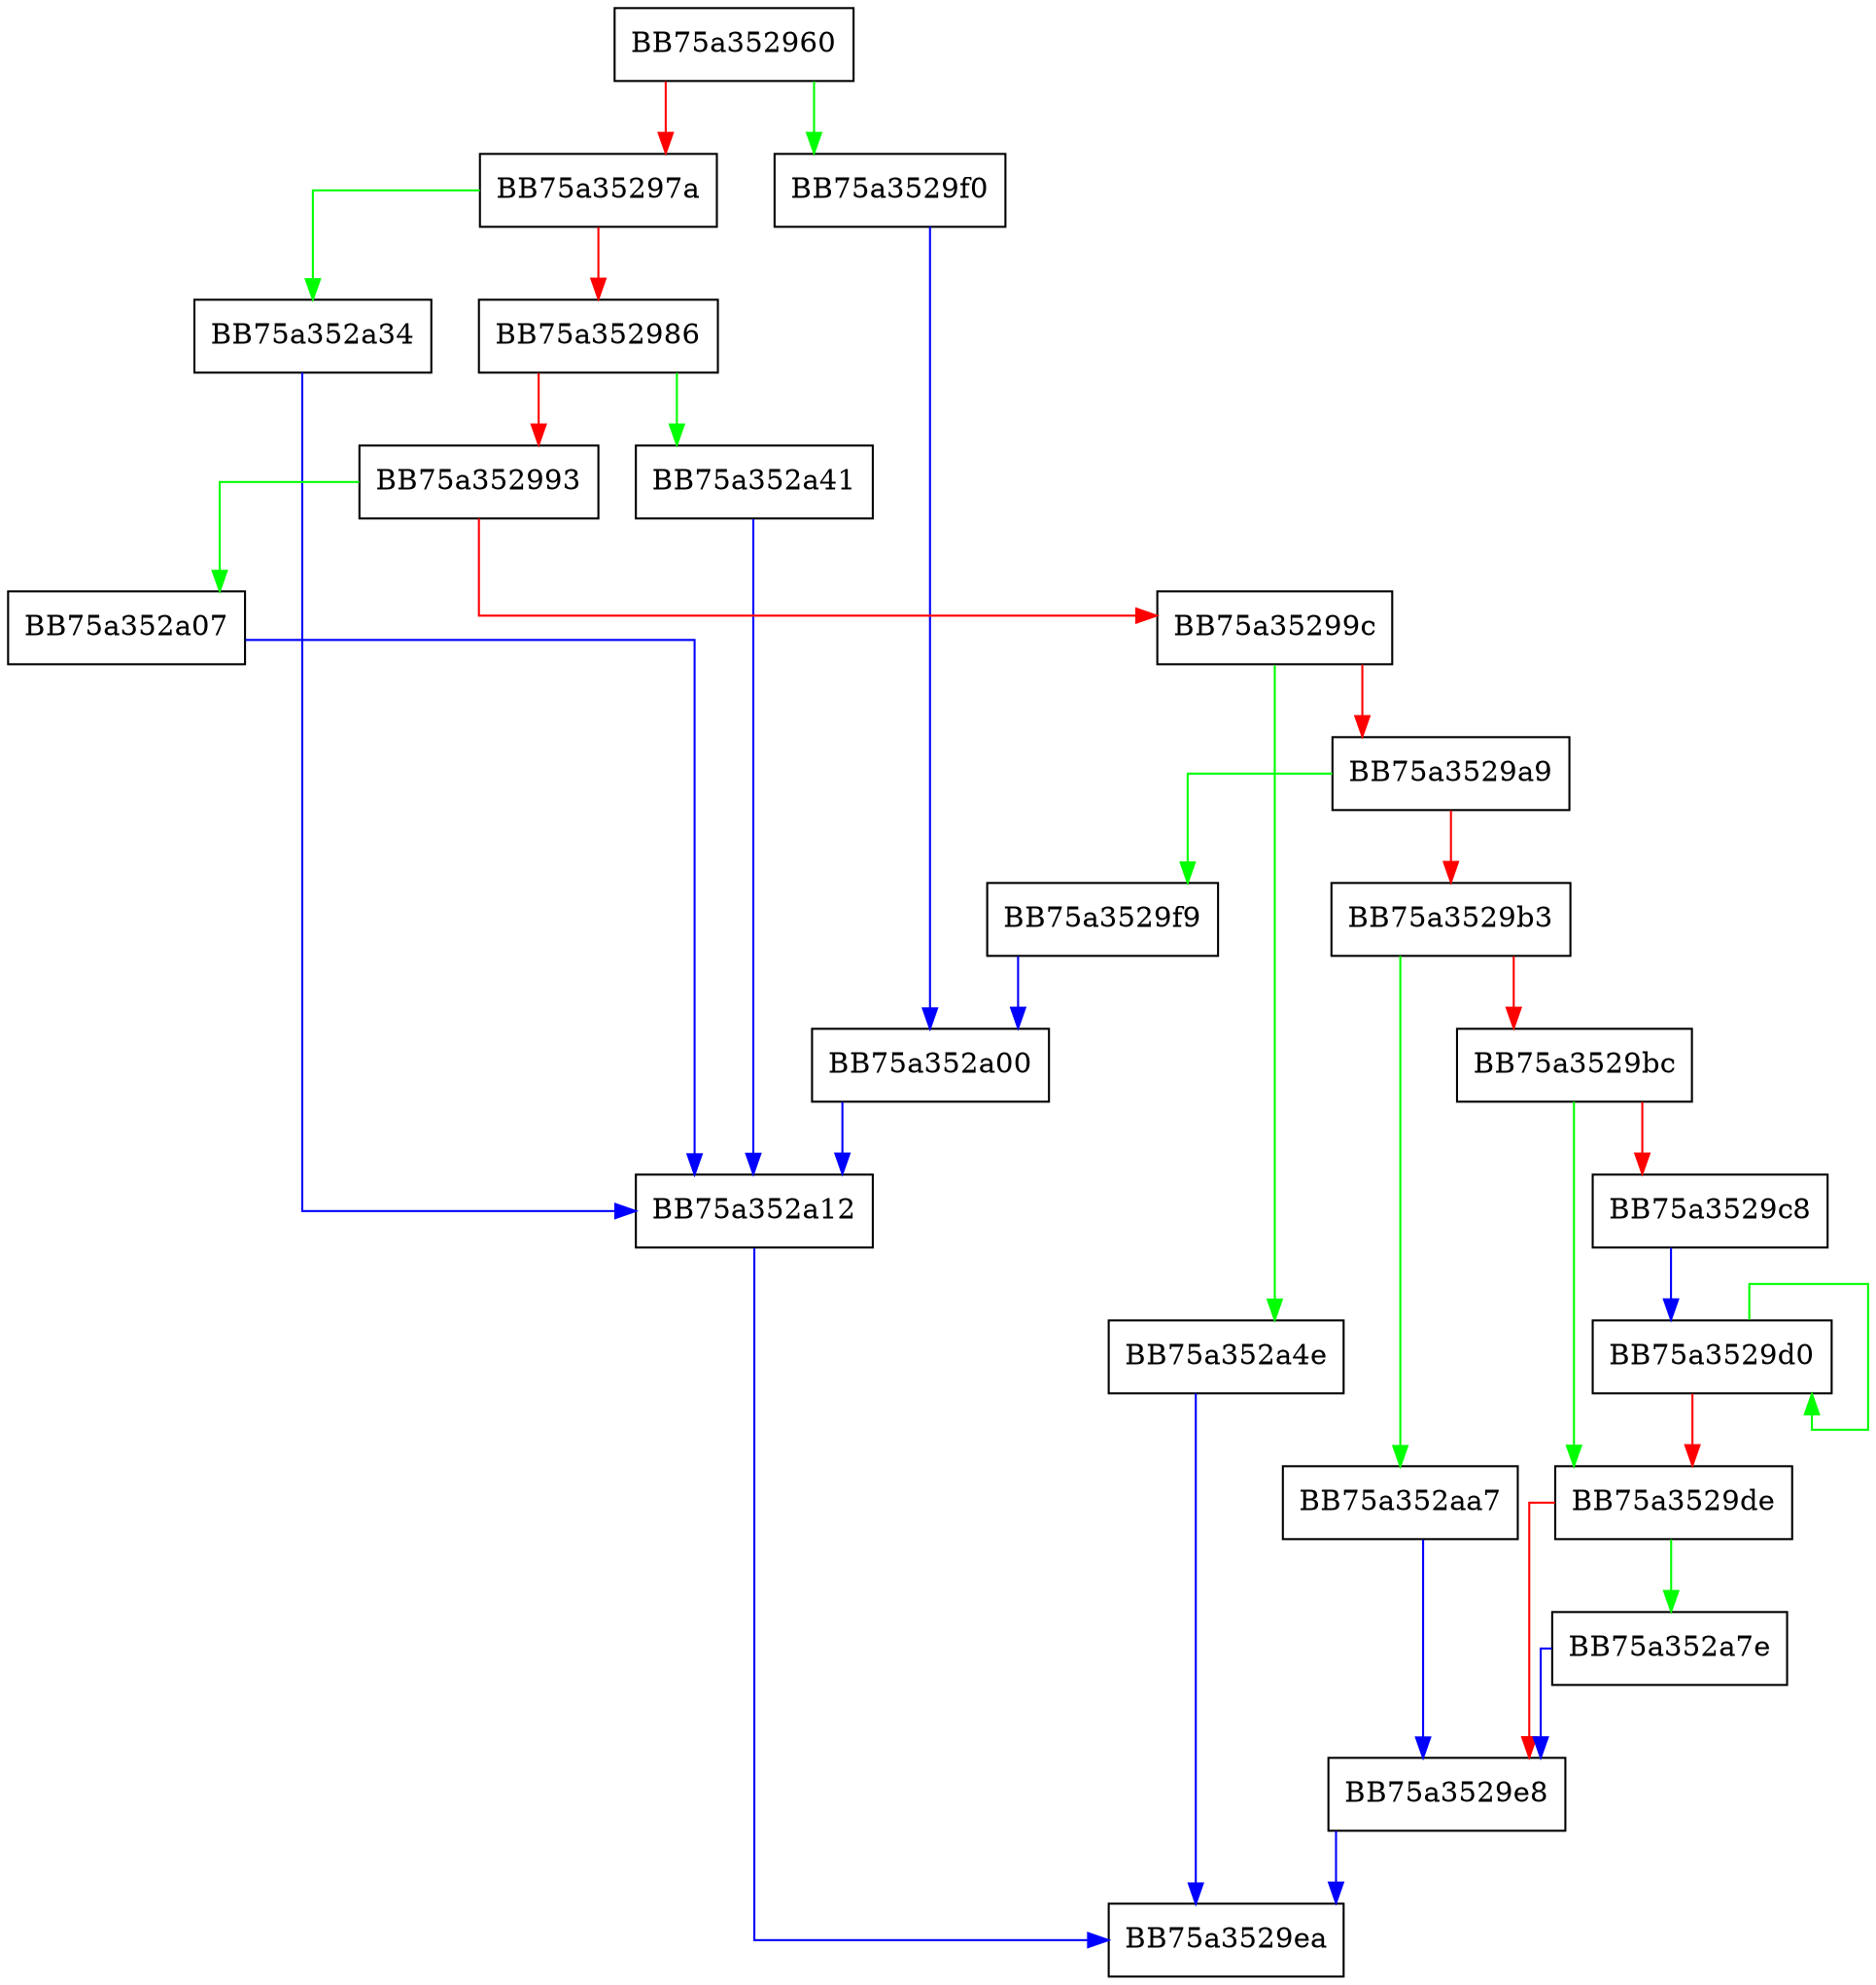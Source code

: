 digraph _validate_generic_header {
  node [shape="box"];
  graph [splines=ortho];
  BB75a352960 -> BB75a3529f0 [color="green"];
  BB75a352960 -> BB75a35297a [color="red"];
  BB75a35297a -> BB75a352a34 [color="green"];
  BB75a35297a -> BB75a352986 [color="red"];
  BB75a352986 -> BB75a352a41 [color="green"];
  BB75a352986 -> BB75a352993 [color="red"];
  BB75a352993 -> BB75a352a07 [color="green"];
  BB75a352993 -> BB75a35299c [color="red"];
  BB75a35299c -> BB75a352a4e [color="green"];
  BB75a35299c -> BB75a3529a9 [color="red"];
  BB75a3529a9 -> BB75a3529f9 [color="green"];
  BB75a3529a9 -> BB75a3529b3 [color="red"];
  BB75a3529b3 -> BB75a352aa7 [color="green"];
  BB75a3529b3 -> BB75a3529bc [color="red"];
  BB75a3529bc -> BB75a3529de [color="green"];
  BB75a3529bc -> BB75a3529c8 [color="red"];
  BB75a3529c8 -> BB75a3529d0 [color="blue"];
  BB75a3529d0 -> BB75a3529d0 [color="green"];
  BB75a3529d0 -> BB75a3529de [color="red"];
  BB75a3529de -> BB75a352a7e [color="green"];
  BB75a3529de -> BB75a3529e8 [color="red"];
  BB75a3529e8 -> BB75a3529ea [color="blue"];
  BB75a3529f0 -> BB75a352a00 [color="blue"];
  BB75a3529f9 -> BB75a352a00 [color="blue"];
  BB75a352a00 -> BB75a352a12 [color="blue"];
  BB75a352a07 -> BB75a352a12 [color="blue"];
  BB75a352a12 -> BB75a3529ea [color="blue"];
  BB75a352a34 -> BB75a352a12 [color="blue"];
  BB75a352a41 -> BB75a352a12 [color="blue"];
  BB75a352a4e -> BB75a3529ea [color="blue"];
  BB75a352a7e -> BB75a3529e8 [color="blue"];
  BB75a352aa7 -> BB75a3529e8 [color="blue"];
}